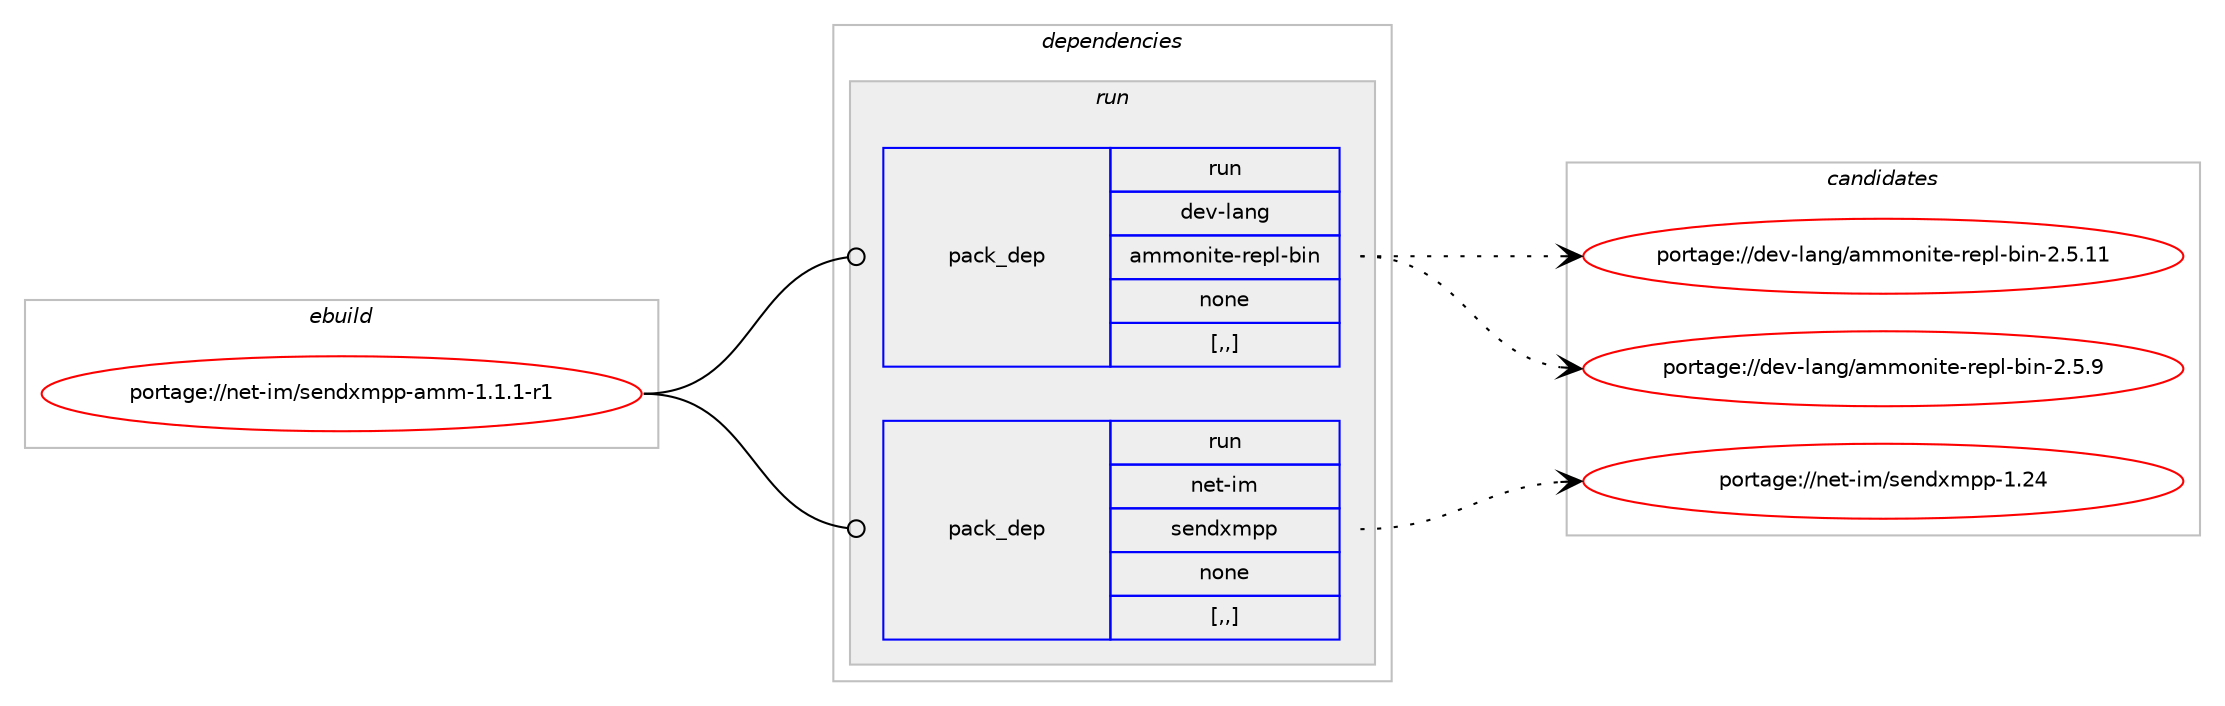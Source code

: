 digraph prolog {

# *************
# Graph options
# *************

newrank=true;
concentrate=true;
compound=true;
graph [rankdir=LR,fontname=Helvetica,fontsize=10,ranksep=1.5];#, ranksep=2.5, nodesep=0.2];
edge  [arrowhead=vee];
node  [fontname=Helvetica,fontsize=10];

# **********
# The ebuild
# **********

subgraph cluster_leftcol {
color=gray;
label=<<i>ebuild</i>>;
id [label="portage://net-im/sendxmpp-amm-1.1.1-r1", color=red, width=4, href="../net-im/sendxmpp-amm-1.1.1-r1.svg"];
}

# ****************
# The dependencies
# ****************

subgraph cluster_midcol {
color=gray;
label=<<i>dependencies</i>>;
subgraph cluster_compile {
fillcolor="#eeeeee";
style=filled;
label=<<i>compile</i>>;
}
subgraph cluster_compileandrun {
fillcolor="#eeeeee";
style=filled;
label=<<i>compile and run</i>>;
}
subgraph cluster_run {
fillcolor="#eeeeee";
style=filled;
label=<<i>run</i>>;
subgraph pack258889 {
dependency353449 [label=<<TABLE BORDER="0" CELLBORDER="1" CELLSPACING="0" CELLPADDING="4" WIDTH="220"><TR><TD ROWSPAN="6" CELLPADDING="30">pack_dep</TD></TR><TR><TD WIDTH="110">run</TD></TR><TR><TD>dev-lang</TD></TR><TR><TD>ammonite-repl-bin</TD></TR><TR><TD>none</TD></TR><TR><TD>[,,]</TD></TR></TABLE>>, shape=none, color=blue];
}
id:e -> dependency353449:w [weight=20,style="solid",arrowhead="odot"];
subgraph pack258890 {
dependency353450 [label=<<TABLE BORDER="0" CELLBORDER="1" CELLSPACING="0" CELLPADDING="4" WIDTH="220"><TR><TD ROWSPAN="6" CELLPADDING="30">pack_dep</TD></TR><TR><TD WIDTH="110">run</TD></TR><TR><TD>net-im</TD></TR><TR><TD>sendxmpp</TD></TR><TR><TD>none</TD></TR><TR><TD>[,,]</TD></TR></TABLE>>, shape=none, color=blue];
}
id:e -> dependency353450:w [weight=20,style="solid",arrowhead="odot"];
}
}

# **************
# The candidates
# **************

subgraph cluster_choices {
rank=same;
color=gray;
label=<<i>candidates</i>>;

subgraph choice258889 {
color=black;
nodesep=1;
choice1001011184510897110103479710910911111010511610145114101112108459810511045504653464949 [label="portage://dev-lang/ammonite-repl-bin-2.5.11", color=red, width=4,href="../dev-lang/ammonite-repl-bin-2.5.11.svg"];
choice10010111845108971101034797109109111110105116101451141011121084598105110455046534657 [label="portage://dev-lang/ammonite-repl-bin-2.5.9", color=red, width=4,href="../dev-lang/ammonite-repl-bin-2.5.9.svg"];
dependency353449:e -> choice1001011184510897110103479710910911111010511610145114101112108459810511045504653464949:w [style=dotted,weight="100"];
dependency353449:e -> choice10010111845108971101034797109109111110105116101451141011121084598105110455046534657:w [style=dotted,weight="100"];
}
subgraph choice258890 {
color=black;
nodesep=1;
choice11010111645105109471151011101001201091121124549465052 [label="portage://net-im/sendxmpp-1.24", color=red, width=4,href="../net-im/sendxmpp-1.24.svg"];
dependency353450:e -> choice11010111645105109471151011101001201091121124549465052:w [style=dotted,weight="100"];
}
}

}
